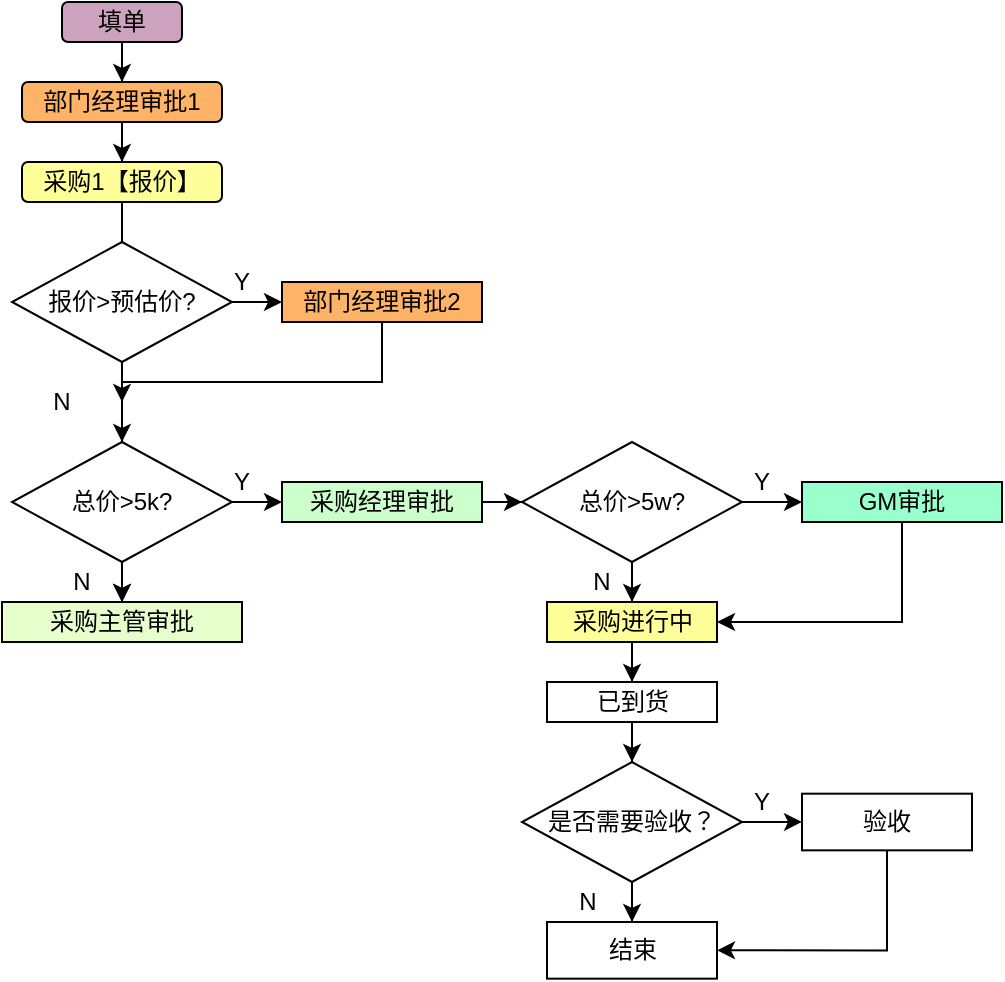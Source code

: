 <mxfile version="14.1.8" type="github">
  <diagram id="C5RBs43oDa-KdzZeNtuy" name="Page-1">
    <mxGraphModel dx="1422" dy="762" grid="1" gridSize="10" guides="1" tooltips="1" connect="1" arrows="1" fold="1" page="1" pageScale="1" pageWidth="827" pageHeight="1169" math="0" shadow="0">
      <root>
        <mxCell id="WIyWlLk6GJQsqaUBKTNV-0" />
        <mxCell id="WIyWlLk6GJQsqaUBKTNV-1" parent="WIyWlLk6GJQsqaUBKTNV-0" />
        <mxCell id="I3oZUhm3jbkNPcZkGbYT-4" value="" style="edgeStyle=orthogonalEdgeStyle;rounded=0;orthogonalLoop=1;jettySize=auto;html=1;" edge="1" parent="WIyWlLk6GJQsqaUBKTNV-1" source="I3oZUhm3jbkNPcZkGbYT-2" target="I3oZUhm3jbkNPcZkGbYT-3">
          <mxGeometry relative="1" as="geometry" />
        </mxCell>
        <mxCell id="I3oZUhm3jbkNPcZkGbYT-2" value="填单" style="rounded=1;whiteSpace=wrap;html=1;fillColor=#CDA2BE;" vertex="1" parent="WIyWlLk6GJQsqaUBKTNV-1">
          <mxGeometry x="90" y="20" width="60" height="20" as="geometry" />
        </mxCell>
        <mxCell id="I3oZUhm3jbkNPcZkGbYT-6" value="" style="edgeStyle=orthogonalEdgeStyle;rounded=0;orthogonalLoop=1;jettySize=auto;html=1;" edge="1" parent="WIyWlLk6GJQsqaUBKTNV-1" source="I3oZUhm3jbkNPcZkGbYT-3" target="I3oZUhm3jbkNPcZkGbYT-5">
          <mxGeometry relative="1" as="geometry" />
        </mxCell>
        <mxCell id="I3oZUhm3jbkNPcZkGbYT-3" value="部门经理审批1" style="rounded=1;whiteSpace=wrap;html=1;fillColor=#FFB366;" vertex="1" parent="WIyWlLk6GJQsqaUBKTNV-1">
          <mxGeometry x="70" y="60" width="100" height="20" as="geometry" />
        </mxCell>
        <mxCell id="I3oZUhm3jbkNPcZkGbYT-8" value="" style="edgeStyle=orthogonalEdgeStyle;rounded=0;orthogonalLoop=1;jettySize=auto;html=1;" edge="1" parent="WIyWlLk6GJQsqaUBKTNV-1" source="I3oZUhm3jbkNPcZkGbYT-5">
          <mxGeometry relative="1" as="geometry">
            <mxPoint x="120" y="220" as="targetPoint" />
          </mxGeometry>
        </mxCell>
        <mxCell id="I3oZUhm3jbkNPcZkGbYT-5" value="采购1【报价】" style="rounded=1;whiteSpace=wrap;html=1;fillColor=#FFFF99;" vertex="1" parent="WIyWlLk6GJQsqaUBKTNV-1">
          <mxGeometry x="70" y="100" width="100" height="20" as="geometry" />
        </mxCell>
        <mxCell id="I3oZUhm3jbkNPcZkGbYT-15" value="" style="edgeStyle=orthogonalEdgeStyle;rounded=0;orthogonalLoop=1;jettySize=auto;html=1;" edge="1" parent="WIyWlLk6GJQsqaUBKTNV-1" source="I3oZUhm3jbkNPcZkGbYT-9">
          <mxGeometry relative="1" as="geometry">
            <mxPoint x="120" y="320" as="targetPoint" />
          </mxGeometry>
        </mxCell>
        <mxCell id="I3oZUhm3jbkNPcZkGbYT-9" value="报价&amp;gt;预估价?" style="rhombus;whiteSpace=wrap;html=1;" vertex="1" parent="WIyWlLk6GJQsqaUBKTNV-1">
          <mxGeometry x="65" y="140" width="110" height="60" as="geometry" />
        </mxCell>
        <mxCell id="I3oZUhm3jbkNPcZkGbYT-65" style="edgeStyle=orthogonalEdgeStyle;rounded=0;orthogonalLoop=1;jettySize=auto;html=1;exitX=0.5;exitY=1;exitDx=0;exitDy=0;entryX=0.5;entryY=0;entryDx=0;entryDy=0;" edge="1" parent="WIyWlLk6GJQsqaUBKTNV-1" source="I3oZUhm3jbkNPcZkGbYT-11" target="I3oZUhm3jbkNPcZkGbYT-18">
          <mxGeometry relative="1" as="geometry" />
        </mxCell>
        <mxCell id="I3oZUhm3jbkNPcZkGbYT-11" value="部门经理审批2" style="whiteSpace=wrap;html=1;fillColor=#FFB366;" vertex="1" parent="WIyWlLk6GJQsqaUBKTNV-1">
          <mxGeometry x="200" y="160" width="100" height="20" as="geometry" />
        </mxCell>
        <mxCell id="I3oZUhm3jbkNPcZkGbYT-12" value="" style="edgeStyle=orthogonalEdgeStyle;rounded=0;orthogonalLoop=1;jettySize=auto;html=1;" edge="1" parent="WIyWlLk6GJQsqaUBKTNV-1" source="I3oZUhm3jbkNPcZkGbYT-9" target="I3oZUhm3jbkNPcZkGbYT-11">
          <mxGeometry relative="1" as="geometry" />
        </mxCell>
        <mxCell id="I3oZUhm3jbkNPcZkGbYT-13" value="Y" style="text;html=1;strokeColor=none;fillColor=none;align=center;verticalAlign=middle;whiteSpace=wrap;rounded=0;" vertex="1" parent="WIyWlLk6GJQsqaUBKTNV-1">
          <mxGeometry x="160" y="250" width="40" height="20" as="geometry" />
        </mxCell>
        <mxCell id="I3oZUhm3jbkNPcZkGbYT-17" value="N" style="text;html=1;strokeColor=none;fillColor=none;align=center;verticalAlign=middle;whiteSpace=wrap;rounded=0;" vertex="1" parent="WIyWlLk6GJQsqaUBKTNV-1">
          <mxGeometry x="80" y="270" width="40" height="20" as="geometry" />
        </mxCell>
        <mxCell id="I3oZUhm3jbkNPcZkGbYT-25" value="" style="edgeStyle=orthogonalEdgeStyle;rounded=0;orthogonalLoop=1;jettySize=auto;html=1;" edge="1" parent="WIyWlLk6GJQsqaUBKTNV-1" source="I3oZUhm3jbkNPcZkGbYT-18" target="I3oZUhm3jbkNPcZkGbYT-24">
          <mxGeometry relative="1" as="geometry" />
        </mxCell>
        <mxCell id="I3oZUhm3jbkNPcZkGbYT-57" value="" style="edgeStyle=orthogonalEdgeStyle;rounded=0;orthogonalLoop=1;jettySize=auto;html=1;" edge="1" parent="WIyWlLk6GJQsqaUBKTNV-1" source="I3oZUhm3jbkNPcZkGbYT-18" target="I3oZUhm3jbkNPcZkGbYT-21">
          <mxGeometry relative="1" as="geometry" />
        </mxCell>
        <mxCell id="I3oZUhm3jbkNPcZkGbYT-18" value="总价&amp;gt;5k?" style="rhombus;whiteSpace=wrap;html=1;" vertex="1" parent="WIyWlLk6GJQsqaUBKTNV-1">
          <mxGeometry x="65" y="240" width="110" height="60" as="geometry" />
        </mxCell>
        <mxCell id="I3oZUhm3jbkNPcZkGbYT-54" value="" style="edgeStyle=orthogonalEdgeStyle;rounded=0;orthogonalLoop=1;jettySize=auto;html=1;" edge="1" parent="WIyWlLk6GJQsqaUBKTNV-1" source="I3oZUhm3jbkNPcZkGbYT-21" target="I3oZUhm3jbkNPcZkGbYT-27">
          <mxGeometry relative="1" as="geometry" />
        </mxCell>
        <mxCell id="I3oZUhm3jbkNPcZkGbYT-21" value="采购经理审批" style="whiteSpace=wrap;html=1;fillColor=#CCFFCC;" vertex="1" parent="WIyWlLk6GJQsqaUBKTNV-1">
          <mxGeometry x="200" y="260" width="100" height="20" as="geometry" />
        </mxCell>
        <mxCell id="I3oZUhm3jbkNPcZkGbYT-22" value="Y" style="text;html=1;strokeColor=none;fillColor=none;align=center;verticalAlign=middle;whiteSpace=wrap;rounded=0;" vertex="1" parent="WIyWlLk6GJQsqaUBKTNV-1">
          <mxGeometry x="160" y="150" width="40" height="20" as="geometry" />
        </mxCell>
        <mxCell id="I3oZUhm3jbkNPcZkGbYT-24" value="采购主管审批" style="whiteSpace=wrap;html=1;fillColor=#E6FFCC;" vertex="1" parent="WIyWlLk6GJQsqaUBKTNV-1">
          <mxGeometry x="60" y="320" width="120" height="20" as="geometry" />
        </mxCell>
        <mxCell id="I3oZUhm3jbkNPcZkGbYT-26" value="N" style="text;html=1;strokeColor=none;fillColor=none;align=center;verticalAlign=middle;whiteSpace=wrap;rounded=0;" vertex="1" parent="WIyWlLk6GJQsqaUBKTNV-1">
          <mxGeometry x="80" y="300" width="40" height="20" as="geometry" />
        </mxCell>
        <mxCell id="I3oZUhm3jbkNPcZkGbYT-35" value="" style="edgeStyle=orthogonalEdgeStyle;rounded=0;orthogonalLoop=1;jettySize=auto;html=1;" edge="1" parent="WIyWlLk6GJQsqaUBKTNV-1" source="I3oZUhm3jbkNPcZkGbYT-27" target="I3oZUhm3jbkNPcZkGbYT-34">
          <mxGeometry relative="1" as="geometry" />
        </mxCell>
        <mxCell id="I3oZUhm3jbkNPcZkGbYT-60" value="" style="edgeStyle=orthogonalEdgeStyle;rounded=0;orthogonalLoop=1;jettySize=auto;html=1;" edge="1" parent="WIyWlLk6GJQsqaUBKTNV-1" source="I3oZUhm3jbkNPcZkGbYT-27" target="I3oZUhm3jbkNPcZkGbYT-33">
          <mxGeometry relative="1" as="geometry" />
        </mxCell>
        <mxCell id="I3oZUhm3jbkNPcZkGbYT-27" value="总价&amp;gt;5w?" style="rhombus;whiteSpace=wrap;html=1;" vertex="1" parent="WIyWlLk6GJQsqaUBKTNV-1">
          <mxGeometry x="320" y="240" width="110" height="60" as="geometry" />
        </mxCell>
        <mxCell id="I3oZUhm3jbkNPcZkGbYT-32" value="Y" style="text;html=1;strokeColor=none;fillColor=none;align=center;verticalAlign=middle;whiteSpace=wrap;rounded=0;" vertex="1" parent="WIyWlLk6GJQsqaUBKTNV-1">
          <mxGeometry x="420" y="250" width="40" height="20" as="geometry" />
        </mxCell>
        <mxCell id="I3oZUhm3jbkNPcZkGbYT-61" value="" style="edgeStyle=orthogonalEdgeStyle;rounded=0;orthogonalLoop=1;jettySize=auto;html=1;" edge="1" parent="WIyWlLk6GJQsqaUBKTNV-1" source="I3oZUhm3jbkNPcZkGbYT-34" target="I3oZUhm3jbkNPcZkGbYT-43">
          <mxGeometry relative="1" as="geometry" />
        </mxCell>
        <mxCell id="I3oZUhm3jbkNPcZkGbYT-34" value="采购进行中" style="whiteSpace=wrap;html=1;fillColor=#FFFF99;" vertex="1" parent="WIyWlLk6GJQsqaUBKTNV-1">
          <mxGeometry x="332.5" y="320" width="85" height="20" as="geometry" />
        </mxCell>
        <mxCell id="I3oZUhm3jbkNPcZkGbYT-36" value="N" style="text;html=1;strokeColor=none;fillColor=none;align=center;verticalAlign=middle;whiteSpace=wrap;rounded=0;" vertex="1" parent="WIyWlLk6GJQsqaUBKTNV-1">
          <mxGeometry x="340" y="300" width="40" height="20" as="geometry" />
        </mxCell>
        <mxCell id="I3oZUhm3jbkNPcZkGbYT-50" value="" style="edgeStyle=orthogonalEdgeStyle;rounded=0;orthogonalLoop=1;jettySize=auto;html=1;" edge="1" parent="WIyWlLk6GJQsqaUBKTNV-1" source="I3oZUhm3jbkNPcZkGbYT-42" target="I3oZUhm3jbkNPcZkGbYT-49">
          <mxGeometry relative="1" as="geometry" />
        </mxCell>
        <mxCell id="I3oZUhm3jbkNPcZkGbYT-63" value="" style="edgeStyle=orthogonalEdgeStyle;rounded=0;orthogonalLoop=1;jettySize=auto;html=1;" edge="1" parent="WIyWlLk6GJQsqaUBKTNV-1" source="I3oZUhm3jbkNPcZkGbYT-42" target="I3oZUhm3jbkNPcZkGbYT-52">
          <mxGeometry relative="1" as="geometry" />
        </mxCell>
        <mxCell id="I3oZUhm3jbkNPcZkGbYT-42" value="是否需要验收？" style="rhombus;whiteSpace=wrap;html=1;" vertex="1" parent="WIyWlLk6GJQsqaUBKTNV-1">
          <mxGeometry x="320" y="400" width="110" height="60" as="geometry" />
        </mxCell>
        <mxCell id="I3oZUhm3jbkNPcZkGbYT-45" value="" style="edgeStyle=orthogonalEdgeStyle;rounded=0;orthogonalLoop=1;jettySize=auto;html=1;" edge="1" parent="WIyWlLk6GJQsqaUBKTNV-1" source="I3oZUhm3jbkNPcZkGbYT-43" target="I3oZUhm3jbkNPcZkGbYT-42">
          <mxGeometry relative="1" as="geometry" />
        </mxCell>
        <mxCell id="I3oZUhm3jbkNPcZkGbYT-43" value="已到货" style="whiteSpace=wrap;html=1;" vertex="1" parent="WIyWlLk6GJQsqaUBKTNV-1">
          <mxGeometry x="332.5" y="360" width="85" height="20" as="geometry" />
        </mxCell>
        <mxCell id="I3oZUhm3jbkNPcZkGbYT-48" value="Y" style="text;html=1;strokeColor=none;fillColor=none;align=center;verticalAlign=middle;whiteSpace=wrap;rounded=0;" vertex="1" parent="WIyWlLk6GJQsqaUBKTNV-1">
          <mxGeometry x="420" y="410" width="40" height="20" as="geometry" />
        </mxCell>
        <mxCell id="I3oZUhm3jbkNPcZkGbYT-49" value="结束" style="whiteSpace=wrap;html=1;" vertex="1" parent="WIyWlLk6GJQsqaUBKTNV-1">
          <mxGeometry x="332.5" y="480" width="85" height="28.33" as="geometry" />
        </mxCell>
        <mxCell id="I3oZUhm3jbkNPcZkGbYT-51" value="N" style="text;html=1;strokeColor=none;fillColor=none;align=center;verticalAlign=middle;whiteSpace=wrap;rounded=0;" vertex="1" parent="WIyWlLk6GJQsqaUBKTNV-1">
          <mxGeometry x="332.5" y="460" width="40" height="20" as="geometry" />
        </mxCell>
        <mxCell id="I3oZUhm3jbkNPcZkGbYT-64" style="edgeStyle=orthogonalEdgeStyle;rounded=0;orthogonalLoop=1;jettySize=auto;html=1;exitX=0.5;exitY=1;exitDx=0;exitDy=0;entryX=1;entryY=0.5;entryDx=0;entryDy=0;" edge="1" parent="WIyWlLk6GJQsqaUBKTNV-1" source="I3oZUhm3jbkNPcZkGbYT-52" target="I3oZUhm3jbkNPcZkGbYT-49">
          <mxGeometry relative="1" as="geometry" />
        </mxCell>
        <mxCell id="I3oZUhm3jbkNPcZkGbYT-52" value="验收" style="whiteSpace=wrap;html=1;" vertex="1" parent="WIyWlLk6GJQsqaUBKTNV-1">
          <mxGeometry x="460" y="415.84" width="85" height="28.33" as="geometry" />
        </mxCell>
        <mxCell id="I3oZUhm3jbkNPcZkGbYT-62" style="edgeStyle=orthogonalEdgeStyle;rounded=0;orthogonalLoop=1;jettySize=auto;html=1;exitX=0.5;exitY=1;exitDx=0;exitDy=0;entryX=1;entryY=0.5;entryDx=0;entryDy=0;" edge="1" parent="WIyWlLk6GJQsqaUBKTNV-1" source="I3oZUhm3jbkNPcZkGbYT-33" target="I3oZUhm3jbkNPcZkGbYT-34">
          <mxGeometry relative="1" as="geometry" />
        </mxCell>
        <mxCell id="I3oZUhm3jbkNPcZkGbYT-33" value="GM审批" style="whiteSpace=wrap;html=1;fillColor=#99FFCC;" vertex="1" parent="WIyWlLk6GJQsqaUBKTNV-1">
          <mxGeometry x="460" y="260" width="100" height="20" as="geometry" />
        </mxCell>
        <mxCell id="I3oZUhm3jbkNPcZkGbYT-66" value="N" style="text;html=1;strokeColor=none;fillColor=none;align=center;verticalAlign=middle;whiteSpace=wrap;rounded=0;" vertex="1" parent="WIyWlLk6GJQsqaUBKTNV-1">
          <mxGeometry x="70" y="210" width="40" height="20" as="geometry" />
        </mxCell>
      </root>
    </mxGraphModel>
  </diagram>
</mxfile>
